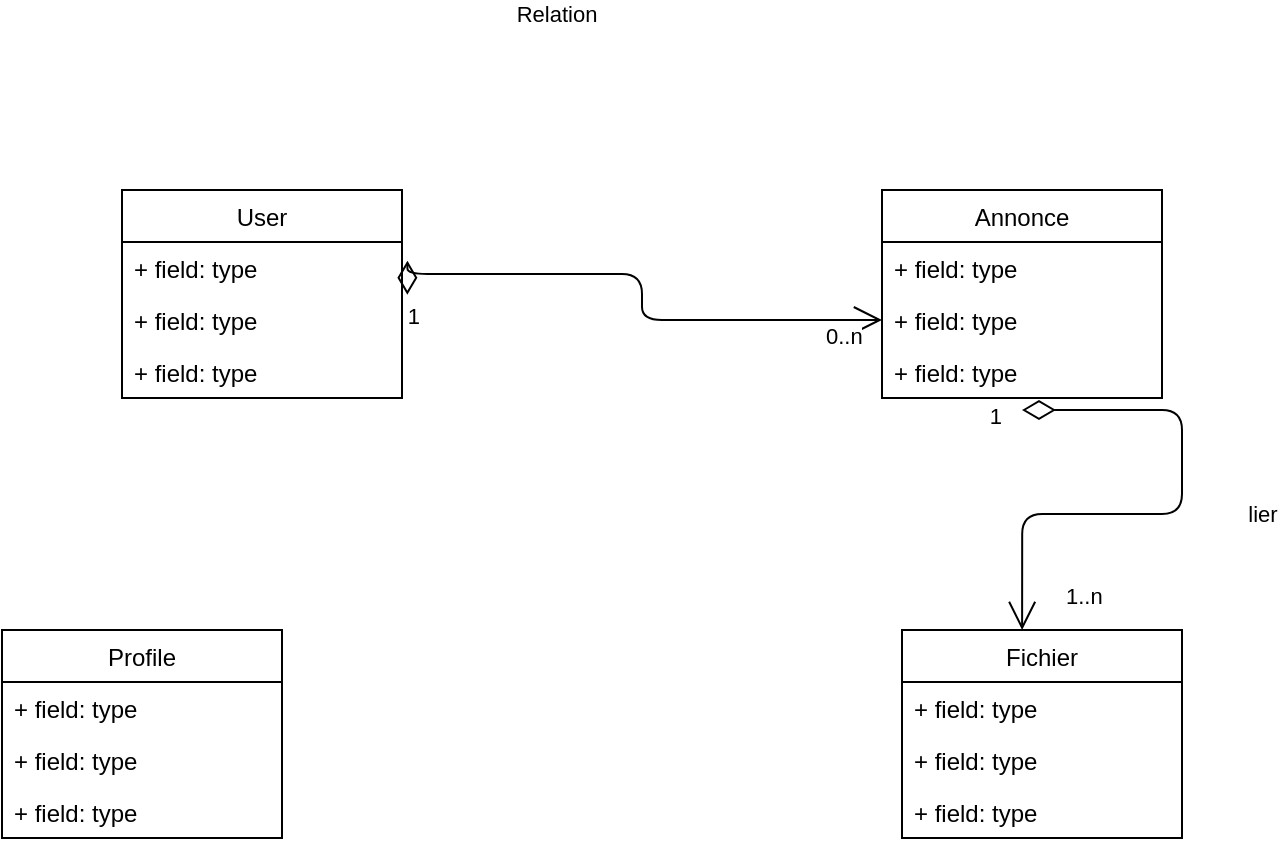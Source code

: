 <mxfile>
    <diagram id="UPIo--kGoC6SojQaGWOv" name="Page-1">
        <mxGraphModel dx="762" dy="1667" grid="1" gridSize="10" guides="1" tooltips="1" connect="1" arrows="1" fold="1" page="1" pageScale="1" pageWidth="827" pageHeight="1169" math="0" shadow="0">
            <root>
                <mxCell id="0"/>
                <mxCell id="1" parent="0"/>
                <mxCell id="2" value="User" style="swimlane;fontStyle=0;childLayout=stackLayout;horizontal=1;startSize=26;fillColor=none;horizontalStack=0;resizeParent=1;resizeParentMax=0;resizeLast=0;collapsible=1;marginBottom=0;" vertex="1" parent="1">
                    <mxGeometry x="110" y="60" width="140" height="104" as="geometry"/>
                </mxCell>
                <mxCell id="3" value="+ field: type" style="text;strokeColor=none;fillColor=none;align=left;verticalAlign=top;spacingLeft=4;spacingRight=4;overflow=hidden;rotatable=0;points=[[0,0.5],[1,0.5]];portConstraint=eastwest;" vertex="1" parent="2">
                    <mxGeometry y="26" width="140" height="26" as="geometry"/>
                </mxCell>
                <mxCell id="4" value="+ field: type" style="text;strokeColor=none;fillColor=none;align=left;verticalAlign=top;spacingLeft=4;spacingRight=4;overflow=hidden;rotatable=0;points=[[0,0.5],[1,0.5]];portConstraint=eastwest;" vertex="1" parent="2">
                    <mxGeometry y="52" width="140" height="26" as="geometry"/>
                </mxCell>
                <mxCell id="5" value="+ field: type" style="text;strokeColor=none;fillColor=none;align=left;verticalAlign=top;spacingLeft=4;spacingRight=4;overflow=hidden;rotatable=0;points=[[0,0.5],[1,0.5]];portConstraint=eastwest;" vertex="1" parent="2">
                    <mxGeometry y="78" width="140" height="26" as="geometry"/>
                </mxCell>
                <mxCell id="6" value="Annonce" style="swimlane;fontStyle=0;childLayout=stackLayout;horizontal=1;startSize=26;fillColor=none;horizontalStack=0;resizeParent=1;resizeParentMax=0;resizeLast=0;collapsible=1;marginBottom=0;" vertex="1" parent="1">
                    <mxGeometry x="490" y="60" width="140" height="104" as="geometry"/>
                </mxCell>
                <mxCell id="7" value="+ field: type" style="text;strokeColor=none;fillColor=none;align=left;verticalAlign=top;spacingLeft=4;spacingRight=4;overflow=hidden;rotatable=0;points=[[0,0.5],[1,0.5]];portConstraint=eastwest;" vertex="1" parent="6">
                    <mxGeometry y="26" width="140" height="26" as="geometry"/>
                </mxCell>
                <mxCell id="8" value="+ field: type" style="text;strokeColor=none;fillColor=none;align=left;verticalAlign=top;spacingLeft=4;spacingRight=4;overflow=hidden;rotatable=0;points=[[0,0.5],[1,0.5]];portConstraint=eastwest;" vertex="1" parent="6">
                    <mxGeometry y="52" width="140" height="26" as="geometry"/>
                </mxCell>
                <mxCell id="9" value="+ field: type" style="text;strokeColor=none;fillColor=none;align=left;verticalAlign=top;spacingLeft=4;spacingRight=4;overflow=hidden;rotatable=0;points=[[0,0.5],[1,0.5]];portConstraint=eastwest;" vertex="1" parent="6">
                    <mxGeometry y="78" width="140" height="26" as="geometry"/>
                </mxCell>
                <mxCell id="10" value="Profile" style="swimlane;fontStyle=0;childLayout=stackLayout;horizontal=1;startSize=26;fillColor=none;horizontalStack=0;resizeParent=1;resizeParentMax=0;resizeLast=0;collapsible=1;marginBottom=0;" vertex="1" parent="1">
                    <mxGeometry x="50" y="280" width="140" height="104" as="geometry"/>
                </mxCell>
                <mxCell id="11" value="+ field: type" style="text;strokeColor=none;fillColor=none;align=left;verticalAlign=top;spacingLeft=4;spacingRight=4;overflow=hidden;rotatable=0;points=[[0,0.5],[1,0.5]];portConstraint=eastwest;" vertex="1" parent="10">
                    <mxGeometry y="26" width="140" height="26" as="geometry"/>
                </mxCell>
                <mxCell id="12" value="+ field: type" style="text;strokeColor=none;fillColor=none;align=left;verticalAlign=top;spacingLeft=4;spacingRight=4;overflow=hidden;rotatable=0;points=[[0,0.5],[1,0.5]];portConstraint=eastwest;" vertex="1" parent="10">
                    <mxGeometry y="52" width="140" height="26" as="geometry"/>
                </mxCell>
                <mxCell id="13" value="+ field: type" style="text;strokeColor=none;fillColor=none;align=left;verticalAlign=top;spacingLeft=4;spacingRight=4;overflow=hidden;rotatable=0;points=[[0,0.5],[1,0.5]];portConstraint=eastwest;" vertex="1" parent="10">
                    <mxGeometry y="78" width="140" height="26" as="geometry"/>
                </mxCell>
                <mxCell id="14" value="Fichier" style="swimlane;fontStyle=0;childLayout=stackLayout;horizontal=1;startSize=26;fillColor=none;horizontalStack=0;resizeParent=1;resizeParentMax=0;resizeLast=0;collapsible=1;marginBottom=0;" vertex="1" parent="1">
                    <mxGeometry x="500" y="280" width="140" height="104" as="geometry"/>
                </mxCell>
                <mxCell id="15" value="+ field: type" style="text;strokeColor=none;fillColor=none;align=left;verticalAlign=top;spacingLeft=4;spacingRight=4;overflow=hidden;rotatable=0;points=[[0,0.5],[1,0.5]];portConstraint=eastwest;" vertex="1" parent="14">
                    <mxGeometry y="26" width="140" height="26" as="geometry"/>
                </mxCell>
                <mxCell id="16" value="+ field: type" style="text;strokeColor=none;fillColor=none;align=left;verticalAlign=top;spacingLeft=4;spacingRight=4;overflow=hidden;rotatable=0;points=[[0,0.5],[1,0.5]];portConstraint=eastwest;" vertex="1" parent="14">
                    <mxGeometry y="52" width="140" height="26" as="geometry"/>
                </mxCell>
                <mxCell id="17" value="+ field: type" style="text;strokeColor=none;fillColor=none;align=left;verticalAlign=top;spacingLeft=4;spacingRight=4;overflow=hidden;rotatable=0;points=[[0,0.5],[1,0.5]];portConstraint=eastwest;" vertex="1" parent="14">
                    <mxGeometry y="78" width="140" height="26" as="geometry"/>
                </mxCell>
                <mxCell id="19" value="Relation" style="endArrow=open;html=1;endSize=12;startArrow=diamondThin;startSize=14;startFill=0;edgeStyle=orthogonalEdgeStyle;exitX=1.019;exitY=0.015;exitDx=0;exitDy=0;exitPerimeter=0;entryX=0;entryY=0.5;entryDx=0;entryDy=0;" edge="1" parent="1" source="4" target="8">
                    <mxGeometry x="-0.375" y="130" relative="1" as="geometry">
                        <mxPoint x="310" y="260" as="sourcePoint"/>
                        <mxPoint x="470" y="260" as="targetPoint"/>
                        <mxPoint as="offset"/>
                    </mxGeometry>
                </mxCell>
                <mxCell id="20" value="0..n" style="edgeLabel;resizable=0;html=1;align=left;verticalAlign=top;" connectable="0" vertex="1" parent="19">
                    <mxGeometry x="-1" relative="1" as="geometry">
                        <mxPoint x="207" y="8" as="offset"/>
                    </mxGeometry>
                </mxCell>
                <mxCell id="21" value="1" style="edgeLabel;resizable=0;html=1;align=right;verticalAlign=top;" connectable="0" vertex="1" parent="19">
                    <mxGeometry x="1" relative="1" as="geometry">
                        <mxPoint x="-230" y="-15" as="offset"/>
                    </mxGeometry>
                </mxCell>
                <mxCell id="22" value="lier" style="endArrow=open;html=1;endSize=12;startArrow=diamondThin;startSize=14;startFill=0;edgeStyle=orthogonalEdgeStyle;exitX=0.5;exitY=1.231;exitDx=0;exitDy=0;exitPerimeter=0;entryX=0.429;entryY=0;entryDx=0;entryDy=0;entryPerimeter=0;" edge="1" parent="1" source="9" target="14">
                    <mxGeometry x="-0.022" y="-40" relative="1" as="geometry">
                        <mxPoint x="310" y="260" as="sourcePoint"/>
                        <mxPoint x="470" y="260" as="targetPoint"/>
                        <mxPoint x="40" y="40" as="offset"/>
                    </mxGeometry>
                </mxCell>
                <mxCell id="23" value="1..n" style="edgeLabel;resizable=0;html=1;align=left;verticalAlign=top;" connectable="0" vertex="1" parent="22">
                    <mxGeometry x="-1" relative="1" as="geometry">
                        <mxPoint x="20" y="80" as="offset"/>
                    </mxGeometry>
                </mxCell>
                <mxCell id="24" value="1" style="edgeLabel;resizable=0;html=1;align=right;verticalAlign=top;" connectable="0" vertex="1" parent="22">
                    <mxGeometry x="1" relative="1" as="geometry">
                        <mxPoint x="-10" y="-120" as="offset"/>
                    </mxGeometry>
                </mxCell>
            </root>
        </mxGraphModel>
    </diagram>
</mxfile>